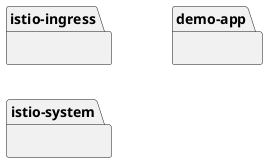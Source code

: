 @startuml


left to right direction

package "istio-system" {
}
package "istio-ingress" {
}
package "demo-app" {
}

"istio-ingress" -[hidden]-> "demo-app"

@enduml